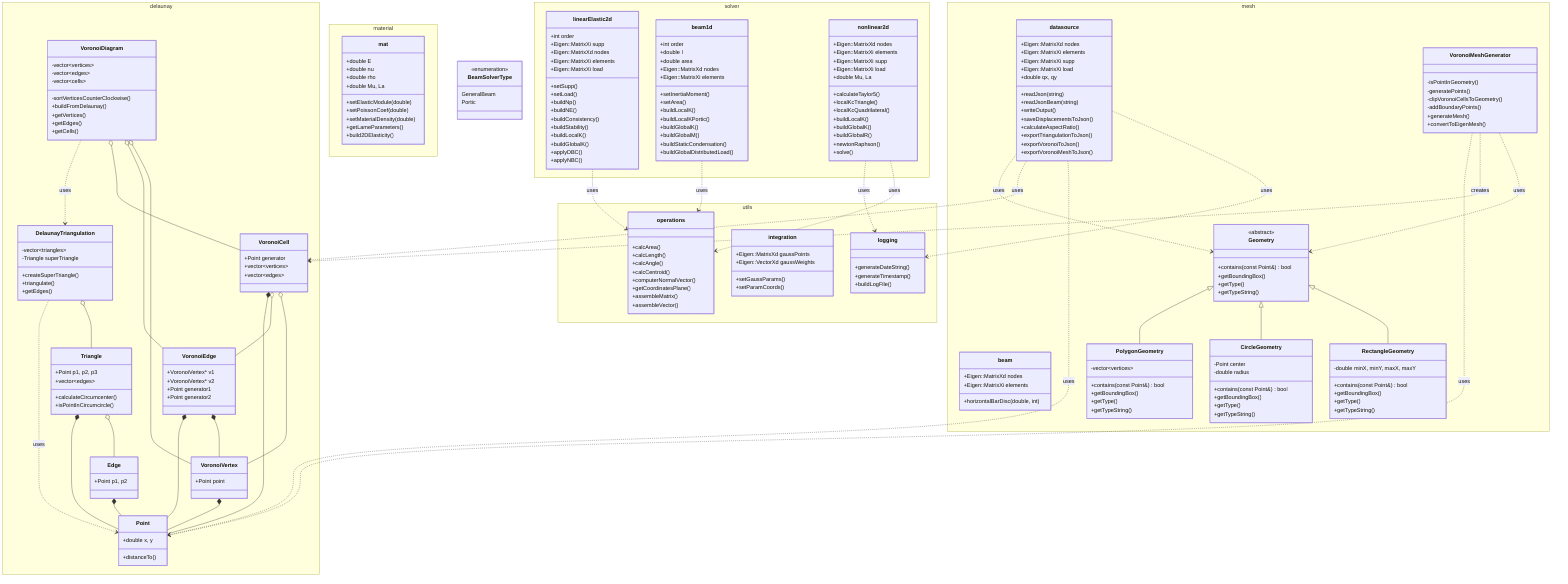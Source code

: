 classDiagram
    %% Main Namespaces/Packages
    namespace solver {
        class linearElastic2d
        class beam1d
        class nonlinear2d
    }
    
    namespace material {
        class mat
    }
    
    namespace mesh {
        class beam
        class datasource
        class VoronoiMeshGenerator
        class Geometry
        class RectangleGeometry
        class CircleGeometry
        class PolygonGeometry
    }
    
    namespace delaunay {
        class Point
        class Edge
        class Triangle
        class DelaunayTriangulation
        class VoronoiDiagram
        class VoronoiVertex
        class VoronoiEdge
        class VoronoiCell
    }
    
    namespace utils {
        class operations
        class integration
        class logging
    }
    
    %% Classes in material namespace
    class mat {
        +double E
        +double nu
        +double rho
        +double Mu, La
        +setElasticModule(double)
        +setPoissonCoef(double)
        +setMaterialDensity(double)
        +getLameParameters()
        +build2DElasticity()
    }
    
    %% Classes in mesh namespace
    class beam {
        +Eigen::MatrixXd nodes
        +Eigen::MatrixXi elements
        +horizontalBarDisc(double, int)
    }
    
    class datasource {
        +Eigen::MatrixXd nodes
        +Eigen::MatrixXi elements
        +Eigen::MatrixXi supp
        +Eigen::MatrixXi load
        +double qx, qy
        +readJson(string)
        +readJsonBeam(string)
        +writeOutput()
        +saveDisplacementsToJson()
        +calculateAspectRatio()
        +exportTriangulationToJson()
        +exportVoronoiToJson()
        +exportVoronoiMeshToJson()
    }
    
    class Geometry {
        <<abstract>>
        +contains(const Point&) bool
        +getBoundingBox()
        +getType()
        +getTypeString()
    }
    
    class RectangleGeometry {
        -double minX, minY, maxX, maxY
        +contains(const Point&) bool
        +getBoundingBox()
        +getType()
        +getTypeString()
    }
    
    class CircleGeometry {
        -Point center
        -double radius
        +contains(const Point&) bool
        +getBoundingBox()
        +getType()
        +getTypeString()
    }
    
    class PolygonGeometry {
        -vector~vertices~
        +contains(const Point&) bool
        +getBoundingBox()
        +getType()
        +getTypeString()
    }
    
    class VoronoiMeshGenerator {
        -isPointInGeometry()
        -generatePoints()
        -clipVoronoiCellsToGeometry()
        -addBoundaryPoints()
        +generateMesh()
        +convertToEigenMesh()
    }
    
    %% Classes in solver namespace
    class linearElastic2d {
        +int order
        +Eigen::MatrixXi supp
        +Eigen::MatrixXd nodes
        +Eigen::MatrixXi elements
        +Eigen::MatrixXi load
        +setSupp()
        +setLoad()
        +buildNp()
        +buildNE()
        +buildConsistency()
        +buildStability()
        +buildLocalK()
        +buildGlobalK()
        +applyDBC()
        +applyNBC()
    }
    
    class beam1d {
        +int order
        +double I
        +double area
        +Eigen::MatrixXd nodes
        +Eigen::MatrixXi elements
        +setInertiaMoment()
        +setArea()
        +buildLocalK()
        +buildLocalKPortic()
        +buildGlobalK()
        +buildGlobalM()
        +buildStaticCondensation()
        +buildGlobalDistributedLoad()
    }
    
    class nonlinear2d {
        +Eigen::MatrixXd nodes
        +Eigen::MatrixXi elements
        +Eigen::MatrixXi supp
        +Eigen::MatrixXi load
        +double Mu, La
        +calculateTaylor5()
        +localKcTriangle()
        +localKcQuadrilateral()
        +buildLocalK()
        +buildGlobalK()
        +buildGlobalR()
        +newtonRaphson()
        +solve()
    }
    
    %% Classes in delaunay namespace
    class Point {
        +double x, y
        +distanceTo()
    }
    
    class Edge {
        +Point p1, p2
    }
    
    class Triangle {
        +Point p1, p2, p3
        +vector~edges~
        +calculateCircumcenter()
        +isPointInCircumcircle()
    }
    
    class DelaunayTriangulation {
        -vector~triangles~
        -Triangle superTriangle
        +createSuperTriangle()
        +triangulate()
        +getEdges()
    }
    
    class VoronoiVertex {
        +Point point
    }
    
    class VoronoiEdge {
        +VoronoiVertex* v1
        +VoronoiVertex* v2
        +Point generator1
        +Point generator2
    }
    
    class VoronoiCell {
        +Point generator
        +vector~vertices~
        +vector~edges~
    }
    
    class VoronoiDiagram {
        -vector~vertices~
        -vector~edges~
        -vector~cells~
        -sortVerticesCounterClockwise()
        +buildFromDelaunay()
        +getVertices()
        +getEdges()
        +getCells()
    }
    
    %% Classes in utils namespace
    class operations {
        +calcArea()
        +calcLength()
        +calcAngle()
        +calcCentroid()
        +computerNormalVector()
        +getCoordinatesPlane()
        +assembleMatrix()
        +assembleVector()
    }
    
    class integration {
        +Eigen::MatrixXd gaussPoints
        +Eigen::VectorXd gaussWeights
        +setGaussParams()
        +setParamCoords()
    }
    
    class logging {
        +generateDateString()
        +generateTimestamp()
        +buildLogFile()
    }
    
    %% Enums
    class BeamSolverType {
        <<enumeration>>
        GeneralBeam
        Portic
    }
    
    %% Relationships
    Geometry <|-- RectangleGeometry
    Geometry <|-- CircleGeometry
    Geometry <|-- PolygonGeometry
    
    VoronoiMeshGenerator ..> Geometry : uses
    VoronoiMeshGenerator ..> VoronoiCell : creates
    VoronoiMeshGenerator ..> Point : uses
    
    DelaunayTriangulation o-- Triangle
    DelaunayTriangulation ..> Point : uses
    Triangle o-- Edge
    Triangle *-- Point
    Edge *-- Point
    
    VoronoiDiagram o-- VoronoiVertex
    VoronoiDiagram o-- VoronoiEdge
    VoronoiDiagram o-- VoronoiCell
    VoronoiDiagram ..> DelaunayTriangulation : uses
    VoronoiCell o-- VoronoiVertex
    VoronoiCell o-- VoronoiEdge
    VoronoiCell *-- Point
    VoronoiEdge *-- VoronoiVertex
    VoronoiEdge *-- Point
    VoronoiVertex *-- Point
    
    linearElastic2d ..> operations : uses
    beam1d ..> operations : uses
    nonlinear2d ..> operations : uses
    nonlinear2d ..> logging : uses
    
    datasource ..> logging : uses
    datasource ..> Point : uses
    datasource ..> VoronoiCell : uses
    datasource ..> Geometry : uses